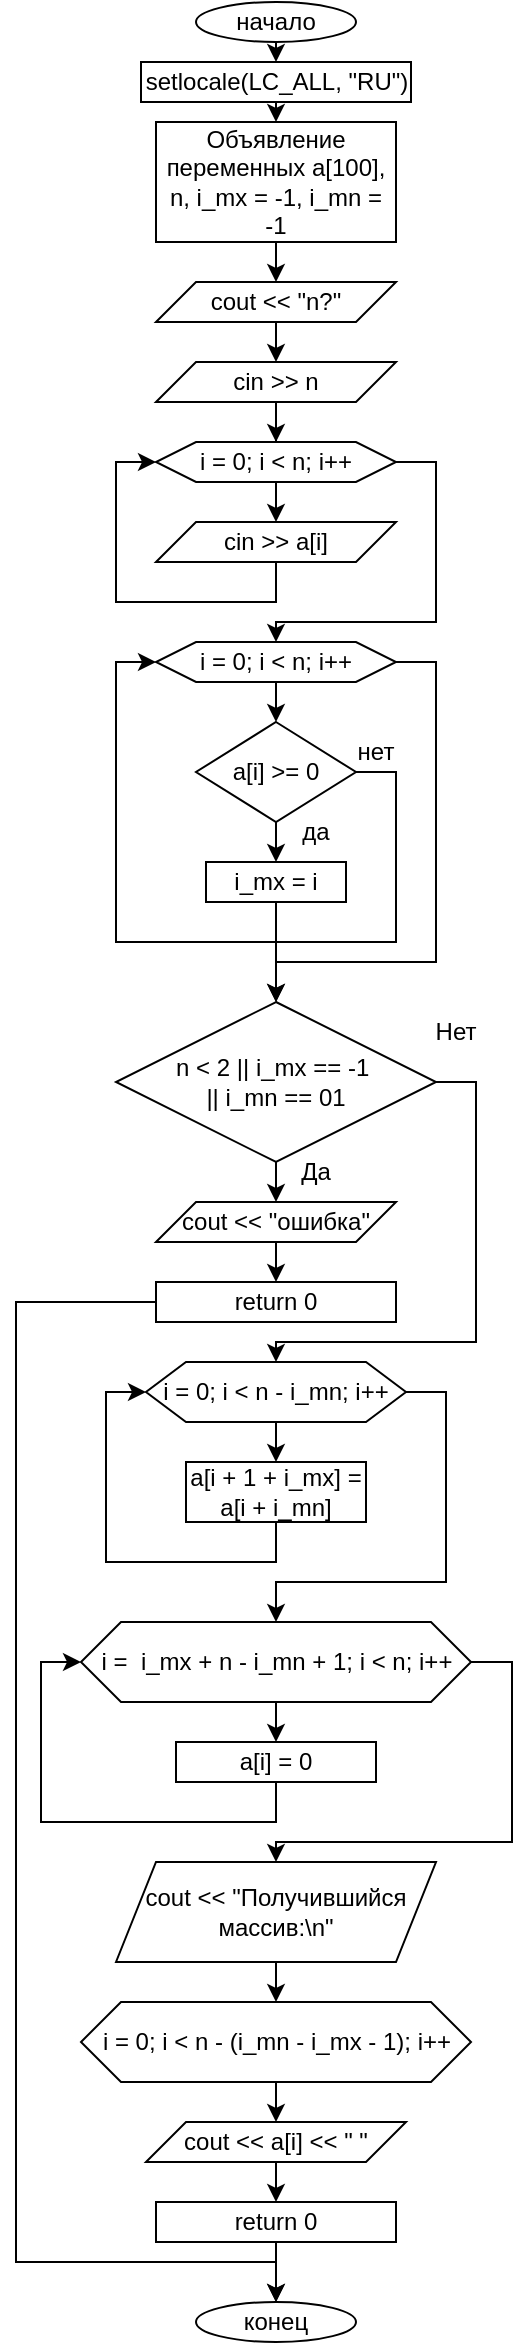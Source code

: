 <mxfile version="24.7.14">
  <diagram id="C5RBs43oDa-KdzZeNtuy" name="Page-1">
    <mxGraphModel dx="1217" dy="563" grid="1" gridSize="10" guides="1" tooltips="1" connect="1" arrows="1" fold="1" page="1" pageScale="1" pageWidth="827" pageHeight="1169" math="0" shadow="0">
      <root>
        <mxCell id="WIyWlLk6GJQsqaUBKTNV-0" />
        <mxCell id="WIyWlLk6GJQsqaUBKTNV-1" parent="WIyWlLk6GJQsqaUBKTNV-0" />
        <mxCell id="F0GpQK8de7bQeFF_2bcF-2" style="edgeStyle=orthogonalEdgeStyle;rounded=0;orthogonalLoop=1;jettySize=auto;html=1;exitX=0.5;exitY=1;exitDx=0;exitDy=0;entryX=0.5;entryY=0;entryDx=0;entryDy=0;" parent="WIyWlLk6GJQsqaUBKTNV-1" source="UWE_Zu7rIU144_p2ZtW4-0" target="UWE_Zu7rIU144_p2ZtW4-2" edge="1">
          <mxGeometry relative="1" as="geometry" />
        </mxCell>
        <mxCell id="UWE_Zu7rIU144_p2ZtW4-0" value="начало" style="ellipse;whiteSpace=wrap;html=1;" parent="WIyWlLk6GJQsqaUBKTNV-1" vertex="1">
          <mxGeometry x="120" y="30" width="80" height="20" as="geometry" />
        </mxCell>
        <mxCell id="UWE_Zu7rIU144_p2ZtW4-1" value="конец" style="ellipse;whiteSpace=wrap;html=1;" parent="WIyWlLk6GJQsqaUBKTNV-1" vertex="1">
          <mxGeometry x="120" y="1180" width="80" height="20" as="geometry" />
        </mxCell>
        <mxCell id="F0GpQK8de7bQeFF_2bcF-3" style="edgeStyle=orthogonalEdgeStyle;rounded=0;orthogonalLoop=1;jettySize=auto;html=1;exitX=0.5;exitY=1;exitDx=0;exitDy=0;entryX=0.5;entryY=0;entryDx=0;entryDy=0;" parent="WIyWlLk6GJQsqaUBKTNV-1" source="UWE_Zu7rIU144_p2ZtW4-2" target="UWE_Zu7rIU144_p2ZtW4-3" edge="1">
          <mxGeometry relative="1" as="geometry" />
        </mxCell>
        <mxCell id="UWE_Zu7rIU144_p2ZtW4-2" value="setlocale(LC_ALL, &quot;RU&quot;)" style="rounded=0;whiteSpace=wrap;html=1;" parent="WIyWlLk6GJQsqaUBKTNV-1" vertex="1">
          <mxGeometry x="92.5" y="60" width="135" height="20" as="geometry" />
        </mxCell>
        <mxCell id="F0GpQK8de7bQeFF_2bcF-4" style="edgeStyle=orthogonalEdgeStyle;rounded=0;orthogonalLoop=1;jettySize=auto;html=1;exitX=0.5;exitY=1;exitDx=0;exitDy=0;entryX=0.5;entryY=0;entryDx=0;entryDy=0;" parent="WIyWlLk6GJQsqaUBKTNV-1" source="UWE_Zu7rIU144_p2ZtW4-3" target="UWE_Zu7rIU144_p2ZtW4-4" edge="1">
          <mxGeometry relative="1" as="geometry" />
        </mxCell>
        <mxCell id="UWE_Zu7rIU144_p2ZtW4-3" value="Объявление переменных a[100], n, i_mx = -1, i_mn = -1" style="rounded=0;whiteSpace=wrap;html=1;" parent="WIyWlLk6GJQsqaUBKTNV-1" vertex="1">
          <mxGeometry x="100" y="90" width="120" height="60" as="geometry" />
        </mxCell>
        <mxCell id="F0GpQK8de7bQeFF_2bcF-5" style="edgeStyle=orthogonalEdgeStyle;rounded=0;orthogonalLoop=1;jettySize=auto;html=1;exitX=0.5;exitY=1;exitDx=0;exitDy=0;entryX=0.5;entryY=0;entryDx=0;entryDy=0;" parent="WIyWlLk6GJQsqaUBKTNV-1" source="UWE_Zu7rIU144_p2ZtW4-4" target="UWE_Zu7rIU144_p2ZtW4-5" edge="1">
          <mxGeometry relative="1" as="geometry" />
        </mxCell>
        <mxCell id="UWE_Zu7rIU144_p2ZtW4-4" value="cout &amp;lt;&amp;lt; &quot;n?&quot;" style="shape=parallelogram;perimeter=parallelogramPerimeter;whiteSpace=wrap;html=1;fixedSize=1;" parent="WIyWlLk6GJQsqaUBKTNV-1" vertex="1">
          <mxGeometry x="100" y="170" width="120" height="20" as="geometry" />
        </mxCell>
        <mxCell id="F0GpQK8de7bQeFF_2bcF-6" style="edgeStyle=orthogonalEdgeStyle;rounded=0;orthogonalLoop=1;jettySize=auto;html=1;exitX=0.5;exitY=1;exitDx=0;exitDy=0;" parent="WIyWlLk6GJQsqaUBKTNV-1" source="UWE_Zu7rIU144_p2ZtW4-5" target="UWE_Zu7rIU144_p2ZtW4-6" edge="1">
          <mxGeometry relative="1" as="geometry" />
        </mxCell>
        <mxCell id="UWE_Zu7rIU144_p2ZtW4-5" value="cin &amp;gt;&amp;gt; n" style="shape=parallelogram;perimeter=parallelogramPerimeter;whiteSpace=wrap;html=1;fixedSize=1;" parent="WIyWlLk6GJQsqaUBKTNV-1" vertex="1">
          <mxGeometry x="100" y="210" width="120" height="20" as="geometry" />
        </mxCell>
        <mxCell id="F0GpQK8de7bQeFF_2bcF-7" style="edgeStyle=orthogonalEdgeStyle;rounded=0;orthogonalLoop=1;jettySize=auto;html=1;exitX=0.5;exitY=1;exitDx=0;exitDy=0;entryX=0.5;entryY=0;entryDx=0;entryDy=0;" parent="WIyWlLk6GJQsqaUBKTNV-1" source="UWE_Zu7rIU144_p2ZtW4-6" target="F0GpQK8de7bQeFF_2bcF-0" edge="1">
          <mxGeometry relative="1" as="geometry" />
        </mxCell>
        <mxCell id="F0GpQK8de7bQeFF_2bcF-9" style="edgeStyle=orthogonalEdgeStyle;rounded=0;orthogonalLoop=1;jettySize=auto;html=1;exitX=1;exitY=0.5;exitDx=0;exitDy=0;entryX=0.5;entryY=0;entryDx=0;entryDy=0;" parent="WIyWlLk6GJQsqaUBKTNV-1" source="UWE_Zu7rIU144_p2ZtW4-6" target="F0GpQK8de7bQeFF_2bcF-8" edge="1">
          <mxGeometry relative="1" as="geometry">
            <Array as="points">
              <mxPoint x="240" y="260" />
              <mxPoint x="240" y="340" />
              <mxPoint x="160" y="340" />
            </Array>
          </mxGeometry>
        </mxCell>
        <mxCell id="UWE_Zu7rIU144_p2ZtW4-6" value="i = 0; i &amp;lt; n; i++" style="shape=hexagon;perimeter=hexagonPerimeter2;whiteSpace=wrap;html=1;fixedSize=1;" parent="WIyWlLk6GJQsqaUBKTNV-1" vertex="1">
          <mxGeometry x="100" y="250" width="120" height="20" as="geometry" />
        </mxCell>
        <mxCell id="F0GpQK8de7bQeFF_2bcF-1" style="edgeStyle=orthogonalEdgeStyle;rounded=0;orthogonalLoop=1;jettySize=auto;html=1;exitX=0.5;exitY=1;exitDx=0;exitDy=0;entryX=0;entryY=0.5;entryDx=0;entryDy=0;" parent="WIyWlLk6GJQsqaUBKTNV-1" source="F0GpQK8de7bQeFF_2bcF-0" target="UWE_Zu7rIU144_p2ZtW4-6" edge="1">
          <mxGeometry relative="1" as="geometry" />
        </mxCell>
        <mxCell id="F0GpQK8de7bQeFF_2bcF-0" value="cin &amp;gt;&amp;gt; a[i]" style="shape=parallelogram;perimeter=parallelogramPerimeter;whiteSpace=wrap;html=1;fixedSize=1;" parent="WIyWlLk6GJQsqaUBKTNV-1" vertex="1">
          <mxGeometry x="100" y="290" width="120" height="20" as="geometry" />
        </mxCell>
        <mxCell id="F0GpQK8de7bQeFF_2bcF-12" style="edgeStyle=orthogonalEdgeStyle;rounded=0;orthogonalLoop=1;jettySize=auto;html=1;exitX=0.5;exitY=1;exitDx=0;exitDy=0;entryX=0.5;entryY=0;entryDx=0;entryDy=0;" parent="WIyWlLk6GJQsqaUBKTNV-1" source="F0GpQK8de7bQeFF_2bcF-8" target="F0GpQK8de7bQeFF_2bcF-10" edge="1">
          <mxGeometry relative="1" as="geometry" />
        </mxCell>
        <mxCell id="F0GpQK8de7bQeFF_2bcF-18" style="edgeStyle=orthogonalEdgeStyle;rounded=0;orthogonalLoop=1;jettySize=auto;html=1;exitX=1;exitY=0.5;exitDx=0;exitDy=0;entryX=0.5;entryY=0;entryDx=0;entryDy=0;" parent="WIyWlLk6GJQsqaUBKTNV-1" source="F0GpQK8de7bQeFF_2bcF-8" target="F0GpQK8de7bQeFF_2bcF-17" edge="1">
          <mxGeometry relative="1" as="geometry">
            <Array as="points">
              <mxPoint x="240" y="360" />
              <mxPoint x="240" y="510" />
              <mxPoint x="160" y="510" />
            </Array>
          </mxGeometry>
        </mxCell>
        <mxCell id="F0GpQK8de7bQeFF_2bcF-8" value="i = 0; i &amp;lt; n; i++" style="shape=hexagon;perimeter=hexagonPerimeter2;whiteSpace=wrap;html=1;fixedSize=1;" parent="WIyWlLk6GJQsqaUBKTNV-1" vertex="1">
          <mxGeometry x="100" y="350" width="120" height="20" as="geometry" />
        </mxCell>
        <mxCell id="F0GpQK8de7bQeFF_2bcF-13" style="edgeStyle=orthogonalEdgeStyle;rounded=0;orthogonalLoop=1;jettySize=auto;html=1;exitX=0.5;exitY=1;exitDx=0;exitDy=0;entryX=0.5;entryY=0;entryDx=0;entryDy=0;" parent="WIyWlLk6GJQsqaUBKTNV-1" source="F0GpQK8de7bQeFF_2bcF-10" target="F0GpQK8de7bQeFF_2bcF-11" edge="1">
          <mxGeometry relative="1" as="geometry" />
        </mxCell>
        <mxCell id="F0GpQK8de7bQeFF_2bcF-14" style="edgeStyle=orthogonalEdgeStyle;rounded=0;orthogonalLoop=1;jettySize=auto;html=1;exitX=1;exitY=0.5;exitDx=0;exitDy=0;entryX=0;entryY=0.5;entryDx=0;entryDy=0;" parent="WIyWlLk6GJQsqaUBKTNV-1" source="F0GpQK8de7bQeFF_2bcF-10" target="F0GpQK8de7bQeFF_2bcF-8" edge="1">
          <mxGeometry relative="1" as="geometry">
            <Array as="points">
              <mxPoint x="220" y="415" />
              <mxPoint x="220" y="500" />
              <mxPoint x="80" y="500" />
              <mxPoint x="80" y="360" />
            </Array>
          </mxGeometry>
        </mxCell>
        <mxCell id="F0GpQK8de7bQeFF_2bcF-10" value="a[i] &amp;gt;= 0" style="rhombus;whiteSpace=wrap;html=1;" parent="WIyWlLk6GJQsqaUBKTNV-1" vertex="1">
          <mxGeometry x="120" y="390" width="80" height="50" as="geometry" />
        </mxCell>
        <mxCell id="F0GpQK8de7bQeFF_2bcF-22" style="edgeStyle=orthogonalEdgeStyle;rounded=0;orthogonalLoop=1;jettySize=auto;html=1;exitX=0.5;exitY=1;exitDx=0;exitDy=0;entryX=0.5;entryY=0;entryDx=0;entryDy=0;" parent="WIyWlLk6GJQsqaUBKTNV-1" source="F0GpQK8de7bQeFF_2bcF-11" target="F0GpQK8de7bQeFF_2bcF-17" edge="1">
          <mxGeometry relative="1" as="geometry" />
        </mxCell>
        <mxCell id="F0GpQK8de7bQeFF_2bcF-11" value="i_mx = i" style="rounded=0;whiteSpace=wrap;html=1;" parent="WIyWlLk6GJQsqaUBKTNV-1" vertex="1">
          <mxGeometry x="125" y="460" width="70" height="20" as="geometry" />
        </mxCell>
        <mxCell id="F0GpQK8de7bQeFF_2bcF-15" value="нет" style="text;html=1;align=center;verticalAlign=middle;whiteSpace=wrap;rounded=0;" parent="WIyWlLk6GJQsqaUBKTNV-1" vertex="1">
          <mxGeometry x="180" y="390" width="60" height="30" as="geometry" />
        </mxCell>
        <mxCell id="F0GpQK8de7bQeFF_2bcF-16" value="да" style="text;html=1;align=center;verticalAlign=middle;whiteSpace=wrap;rounded=0;" parent="WIyWlLk6GJQsqaUBKTNV-1" vertex="1">
          <mxGeometry x="150" y="430" width="60" height="30" as="geometry" />
        </mxCell>
        <mxCell id="F0GpQK8de7bQeFF_2bcF-25" style="edgeStyle=orthogonalEdgeStyle;rounded=0;orthogonalLoop=1;jettySize=auto;html=1;exitX=0.5;exitY=1;exitDx=0;exitDy=0;entryX=0.5;entryY=0;entryDx=0;entryDy=0;" parent="WIyWlLk6GJQsqaUBKTNV-1" source="F0GpQK8de7bQeFF_2bcF-17" target="F0GpQK8de7bQeFF_2bcF-23" edge="1">
          <mxGeometry relative="1" as="geometry" />
        </mxCell>
        <mxCell id="F0GpQK8de7bQeFF_2bcF-32" style="edgeStyle=orthogonalEdgeStyle;rounded=0;orthogonalLoop=1;jettySize=auto;html=1;exitX=1;exitY=0.5;exitDx=0;exitDy=0;entryX=0.5;entryY=0;entryDx=0;entryDy=0;" parent="WIyWlLk6GJQsqaUBKTNV-1" source="F0GpQK8de7bQeFF_2bcF-17" target="F0GpQK8de7bQeFF_2bcF-29" edge="1">
          <mxGeometry relative="1" as="geometry">
            <Array as="points">
              <mxPoint x="260" y="570" />
              <mxPoint x="260" y="700" />
              <mxPoint x="160" y="700" />
            </Array>
          </mxGeometry>
        </mxCell>
        <mxCell id="F0GpQK8de7bQeFF_2bcF-17" value="n &amp;lt; 2 || i_mx == -1&amp;nbsp;&lt;div&gt;|| i_mn == 01&lt;/div&gt;" style="rhombus;whiteSpace=wrap;html=1;" parent="WIyWlLk6GJQsqaUBKTNV-1" vertex="1">
          <mxGeometry x="80" y="530" width="160" height="80" as="geometry" />
        </mxCell>
        <mxCell id="F0GpQK8de7bQeFF_2bcF-26" style="edgeStyle=orthogonalEdgeStyle;rounded=0;orthogonalLoop=1;jettySize=auto;html=1;exitX=0.5;exitY=1;exitDx=0;exitDy=0;entryX=0.5;entryY=0;entryDx=0;entryDy=0;" parent="WIyWlLk6GJQsqaUBKTNV-1" source="F0GpQK8de7bQeFF_2bcF-23" target="F0GpQK8de7bQeFF_2bcF-24" edge="1">
          <mxGeometry relative="1" as="geometry" />
        </mxCell>
        <mxCell id="F0GpQK8de7bQeFF_2bcF-23" value="cout &amp;lt;&amp;lt; &quot;ошибка&quot;" style="shape=parallelogram;perimeter=parallelogramPerimeter;whiteSpace=wrap;html=1;fixedSize=1;" parent="WIyWlLk6GJQsqaUBKTNV-1" vertex="1">
          <mxGeometry x="100" y="630" width="120" height="20" as="geometry" />
        </mxCell>
        <mxCell id="F0GpQK8de7bQeFF_2bcF-52" style="edgeStyle=orthogonalEdgeStyle;rounded=0;orthogonalLoop=1;jettySize=auto;html=1;exitX=1;exitY=0.5;exitDx=0;exitDy=0;entryX=0.5;entryY=0;entryDx=0;entryDy=0;" parent="WIyWlLk6GJQsqaUBKTNV-1" source="F0GpQK8de7bQeFF_2bcF-24" edge="1" target="UWE_Zu7rIU144_p2ZtW4-1">
          <mxGeometry relative="1" as="geometry">
            <mxPoint x="120" y="1180" as="targetPoint" />
            <Array as="points">
              <mxPoint x="30" y="680" />
              <mxPoint x="30" y="1160" />
              <mxPoint x="160" y="1160" />
            </Array>
          </mxGeometry>
        </mxCell>
        <mxCell id="F0GpQK8de7bQeFF_2bcF-24" value="return 0" style="rounded=0;whiteSpace=wrap;html=1;" parent="WIyWlLk6GJQsqaUBKTNV-1" vertex="1">
          <mxGeometry x="100" y="670" width="120" height="20" as="geometry" />
        </mxCell>
        <mxCell id="F0GpQK8de7bQeFF_2bcF-27" value="Да" style="text;html=1;align=center;verticalAlign=middle;whiteSpace=wrap;rounded=0;" parent="WIyWlLk6GJQsqaUBKTNV-1" vertex="1">
          <mxGeometry x="150" y="600" width="60" height="30" as="geometry" />
        </mxCell>
        <mxCell id="F0GpQK8de7bQeFF_2bcF-28" value="Нет" style="text;html=1;align=center;verticalAlign=middle;whiteSpace=wrap;rounded=0;" parent="WIyWlLk6GJQsqaUBKTNV-1" vertex="1">
          <mxGeometry x="220" y="530" width="60" height="30" as="geometry" />
        </mxCell>
        <mxCell id="F0GpQK8de7bQeFF_2bcF-34" style="edgeStyle=orthogonalEdgeStyle;rounded=0;orthogonalLoop=1;jettySize=auto;html=1;exitX=0.5;exitY=1;exitDx=0;exitDy=0;entryX=0.5;entryY=0;entryDx=0;entryDy=0;" parent="WIyWlLk6GJQsqaUBKTNV-1" source="F0GpQK8de7bQeFF_2bcF-29" target="F0GpQK8de7bQeFF_2bcF-33" edge="1">
          <mxGeometry relative="1" as="geometry" />
        </mxCell>
        <mxCell id="F0GpQK8de7bQeFF_2bcF-37" style="edgeStyle=orthogonalEdgeStyle;rounded=0;orthogonalLoop=1;jettySize=auto;html=1;exitX=1;exitY=0.5;exitDx=0;exitDy=0;" parent="WIyWlLk6GJQsqaUBKTNV-1" source="F0GpQK8de7bQeFF_2bcF-29" target="F0GpQK8de7bQeFF_2bcF-36" edge="1">
          <mxGeometry relative="1" as="geometry">
            <Array as="points">
              <mxPoint x="245" y="725" />
              <mxPoint x="245" y="820" />
              <mxPoint x="160" y="820" />
            </Array>
          </mxGeometry>
        </mxCell>
        <mxCell id="F0GpQK8de7bQeFF_2bcF-29" value="i = 0; i &amp;lt; n - i_mn; i++" style="shape=hexagon;perimeter=hexagonPerimeter2;whiteSpace=wrap;html=1;fixedSize=1;" parent="WIyWlLk6GJQsqaUBKTNV-1" vertex="1">
          <mxGeometry x="95" y="710" width="130" height="30" as="geometry" />
        </mxCell>
        <mxCell id="F0GpQK8de7bQeFF_2bcF-35" style="edgeStyle=orthogonalEdgeStyle;rounded=0;orthogonalLoop=1;jettySize=auto;html=1;exitX=0.5;exitY=1;exitDx=0;exitDy=0;entryX=0;entryY=0.5;entryDx=0;entryDy=0;" parent="WIyWlLk6GJQsqaUBKTNV-1" source="F0GpQK8de7bQeFF_2bcF-33" target="F0GpQK8de7bQeFF_2bcF-29" edge="1">
          <mxGeometry relative="1" as="geometry" />
        </mxCell>
        <mxCell id="F0GpQK8de7bQeFF_2bcF-33" value="a[i + 1 + i_mx] = a[i + i_mn]" style="rounded=0;whiteSpace=wrap;html=1;" parent="WIyWlLk6GJQsqaUBKTNV-1" vertex="1">
          <mxGeometry x="115" y="760" width="90" height="30" as="geometry" />
        </mxCell>
        <mxCell id="F0GpQK8de7bQeFF_2bcF-39" style="edgeStyle=orthogonalEdgeStyle;rounded=0;orthogonalLoop=1;jettySize=auto;html=1;exitX=0.5;exitY=1;exitDx=0;exitDy=0;entryX=0.5;entryY=0;entryDx=0;entryDy=0;" parent="WIyWlLk6GJQsqaUBKTNV-1" source="F0GpQK8de7bQeFF_2bcF-36" target="F0GpQK8de7bQeFF_2bcF-38" edge="1">
          <mxGeometry relative="1" as="geometry" />
        </mxCell>
        <mxCell id="F0GpQK8de7bQeFF_2bcF-43" style="edgeStyle=orthogonalEdgeStyle;rounded=0;orthogonalLoop=1;jettySize=auto;html=1;exitX=1;exitY=0.5;exitDx=0;exitDy=0;entryX=0.5;entryY=0;entryDx=0;entryDy=0;" parent="WIyWlLk6GJQsqaUBKTNV-1" source="F0GpQK8de7bQeFF_2bcF-36" target="F0GpQK8de7bQeFF_2bcF-41" edge="1">
          <mxGeometry relative="1" as="geometry">
            <Array as="points">
              <mxPoint x="278" y="860" />
              <mxPoint x="278" y="950" />
              <mxPoint x="160" y="950" />
            </Array>
          </mxGeometry>
        </mxCell>
        <mxCell id="F0GpQK8de7bQeFF_2bcF-36" value="i =&amp;nbsp; i_mx + n - i_mn + 1; i &amp;lt; n; i++" style="shape=hexagon;perimeter=hexagonPerimeter2;whiteSpace=wrap;html=1;fixedSize=1;" parent="WIyWlLk6GJQsqaUBKTNV-1" vertex="1">
          <mxGeometry x="62.5" y="840" width="195" height="40" as="geometry" />
        </mxCell>
        <mxCell id="F0GpQK8de7bQeFF_2bcF-40" style="edgeStyle=orthogonalEdgeStyle;rounded=0;orthogonalLoop=1;jettySize=auto;html=1;exitX=0.5;exitY=1;exitDx=0;exitDy=0;entryX=0;entryY=0.5;entryDx=0;entryDy=0;" parent="WIyWlLk6GJQsqaUBKTNV-1" source="F0GpQK8de7bQeFF_2bcF-38" target="F0GpQK8de7bQeFF_2bcF-36" edge="1">
          <mxGeometry relative="1" as="geometry" />
        </mxCell>
        <mxCell id="F0GpQK8de7bQeFF_2bcF-38" value="a[i] = 0" style="rounded=0;whiteSpace=wrap;html=1;" parent="WIyWlLk6GJQsqaUBKTNV-1" vertex="1">
          <mxGeometry x="110" y="900" width="100" height="20" as="geometry" />
        </mxCell>
        <mxCell id="F0GpQK8de7bQeFF_2bcF-45" style="edgeStyle=orthogonalEdgeStyle;rounded=0;orthogonalLoop=1;jettySize=auto;html=1;exitX=0.5;exitY=1;exitDx=0;exitDy=0;entryX=0.5;entryY=0;entryDx=0;entryDy=0;" parent="WIyWlLk6GJQsqaUBKTNV-1" source="F0GpQK8de7bQeFF_2bcF-41" target="F0GpQK8de7bQeFF_2bcF-44" edge="1">
          <mxGeometry relative="1" as="geometry" />
        </mxCell>
        <mxCell id="F0GpQK8de7bQeFF_2bcF-41" value="cout &amp;lt;&amp;lt; &quot;Получившийся массив:\n&quot;" style="shape=parallelogram;perimeter=parallelogramPerimeter;whiteSpace=wrap;html=1;fixedSize=1;" parent="WIyWlLk6GJQsqaUBKTNV-1" vertex="1">
          <mxGeometry x="80" y="960" width="160" height="50" as="geometry" />
        </mxCell>
        <mxCell id="F0GpQK8de7bQeFF_2bcF-47" style="edgeStyle=orthogonalEdgeStyle;rounded=0;orthogonalLoop=1;jettySize=auto;html=1;exitX=0.5;exitY=1;exitDx=0;exitDy=0;entryX=0.5;entryY=0;entryDx=0;entryDy=0;" parent="WIyWlLk6GJQsqaUBKTNV-1" source="F0GpQK8de7bQeFF_2bcF-44" target="F0GpQK8de7bQeFF_2bcF-46" edge="1">
          <mxGeometry relative="1" as="geometry" />
        </mxCell>
        <mxCell id="F0GpQK8de7bQeFF_2bcF-44" value="i = 0; i &amp;lt; n - (i_mn - i_mx - 1); i++" style="shape=hexagon;perimeter=hexagonPerimeter2;whiteSpace=wrap;html=1;fixedSize=1;" parent="WIyWlLk6GJQsqaUBKTNV-1" vertex="1">
          <mxGeometry x="62.5" y="1030" width="195" height="40" as="geometry" />
        </mxCell>
        <mxCell id="F0GpQK8de7bQeFF_2bcF-49" style="edgeStyle=orthogonalEdgeStyle;rounded=0;orthogonalLoop=1;jettySize=auto;html=1;exitX=0.5;exitY=1;exitDx=0;exitDy=0;entryX=0.5;entryY=0;entryDx=0;entryDy=0;" parent="WIyWlLk6GJQsqaUBKTNV-1" source="F0GpQK8de7bQeFF_2bcF-46" target="F0GpQK8de7bQeFF_2bcF-48" edge="1">
          <mxGeometry relative="1" as="geometry" />
        </mxCell>
        <mxCell id="F0GpQK8de7bQeFF_2bcF-46" value="cout &amp;lt;&amp;lt; a[i] &amp;lt;&amp;lt; &quot; &quot;" style="shape=parallelogram;perimeter=parallelogramPerimeter;whiteSpace=wrap;html=1;fixedSize=1;" parent="WIyWlLk6GJQsqaUBKTNV-1" vertex="1">
          <mxGeometry x="95" y="1090" width="130" height="20" as="geometry" />
        </mxCell>
        <mxCell id="F0GpQK8de7bQeFF_2bcF-51" style="edgeStyle=orthogonalEdgeStyle;rounded=0;orthogonalLoop=1;jettySize=auto;html=1;exitX=0.5;exitY=1;exitDx=0;exitDy=0;entryX=0.5;entryY=0;entryDx=0;entryDy=0;" parent="WIyWlLk6GJQsqaUBKTNV-1" source="F0GpQK8de7bQeFF_2bcF-48" target="UWE_Zu7rIU144_p2ZtW4-1" edge="1">
          <mxGeometry relative="1" as="geometry" />
        </mxCell>
        <mxCell id="F0GpQK8de7bQeFF_2bcF-48" value="return 0" style="rounded=0;whiteSpace=wrap;html=1;" parent="WIyWlLk6GJQsqaUBKTNV-1" vertex="1">
          <mxGeometry x="100" y="1130" width="120" height="20" as="geometry" />
        </mxCell>
      </root>
    </mxGraphModel>
  </diagram>
</mxfile>
